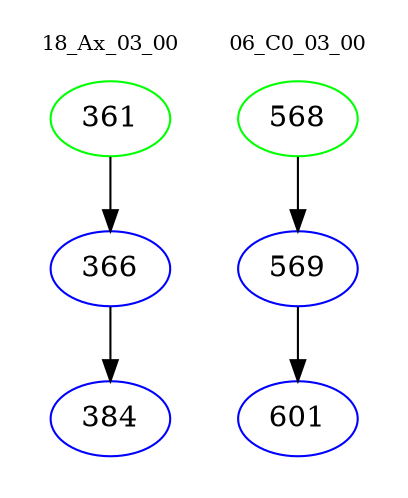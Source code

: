 digraph{
subgraph cluster_0 {
color = white
label = "18_Ax_03_00";
fontsize=10;
T0_361 [label="361", color="green"]
T0_361 -> T0_366 [color="black"]
T0_366 [label="366", color="blue"]
T0_366 -> T0_384 [color="black"]
T0_384 [label="384", color="blue"]
}
subgraph cluster_1 {
color = white
label = "06_C0_03_00";
fontsize=10;
T1_568 [label="568", color="green"]
T1_568 -> T1_569 [color="black"]
T1_569 [label="569", color="blue"]
T1_569 -> T1_601 [color="black"]
T1_601 [label="601", color="blue"]
}
}
